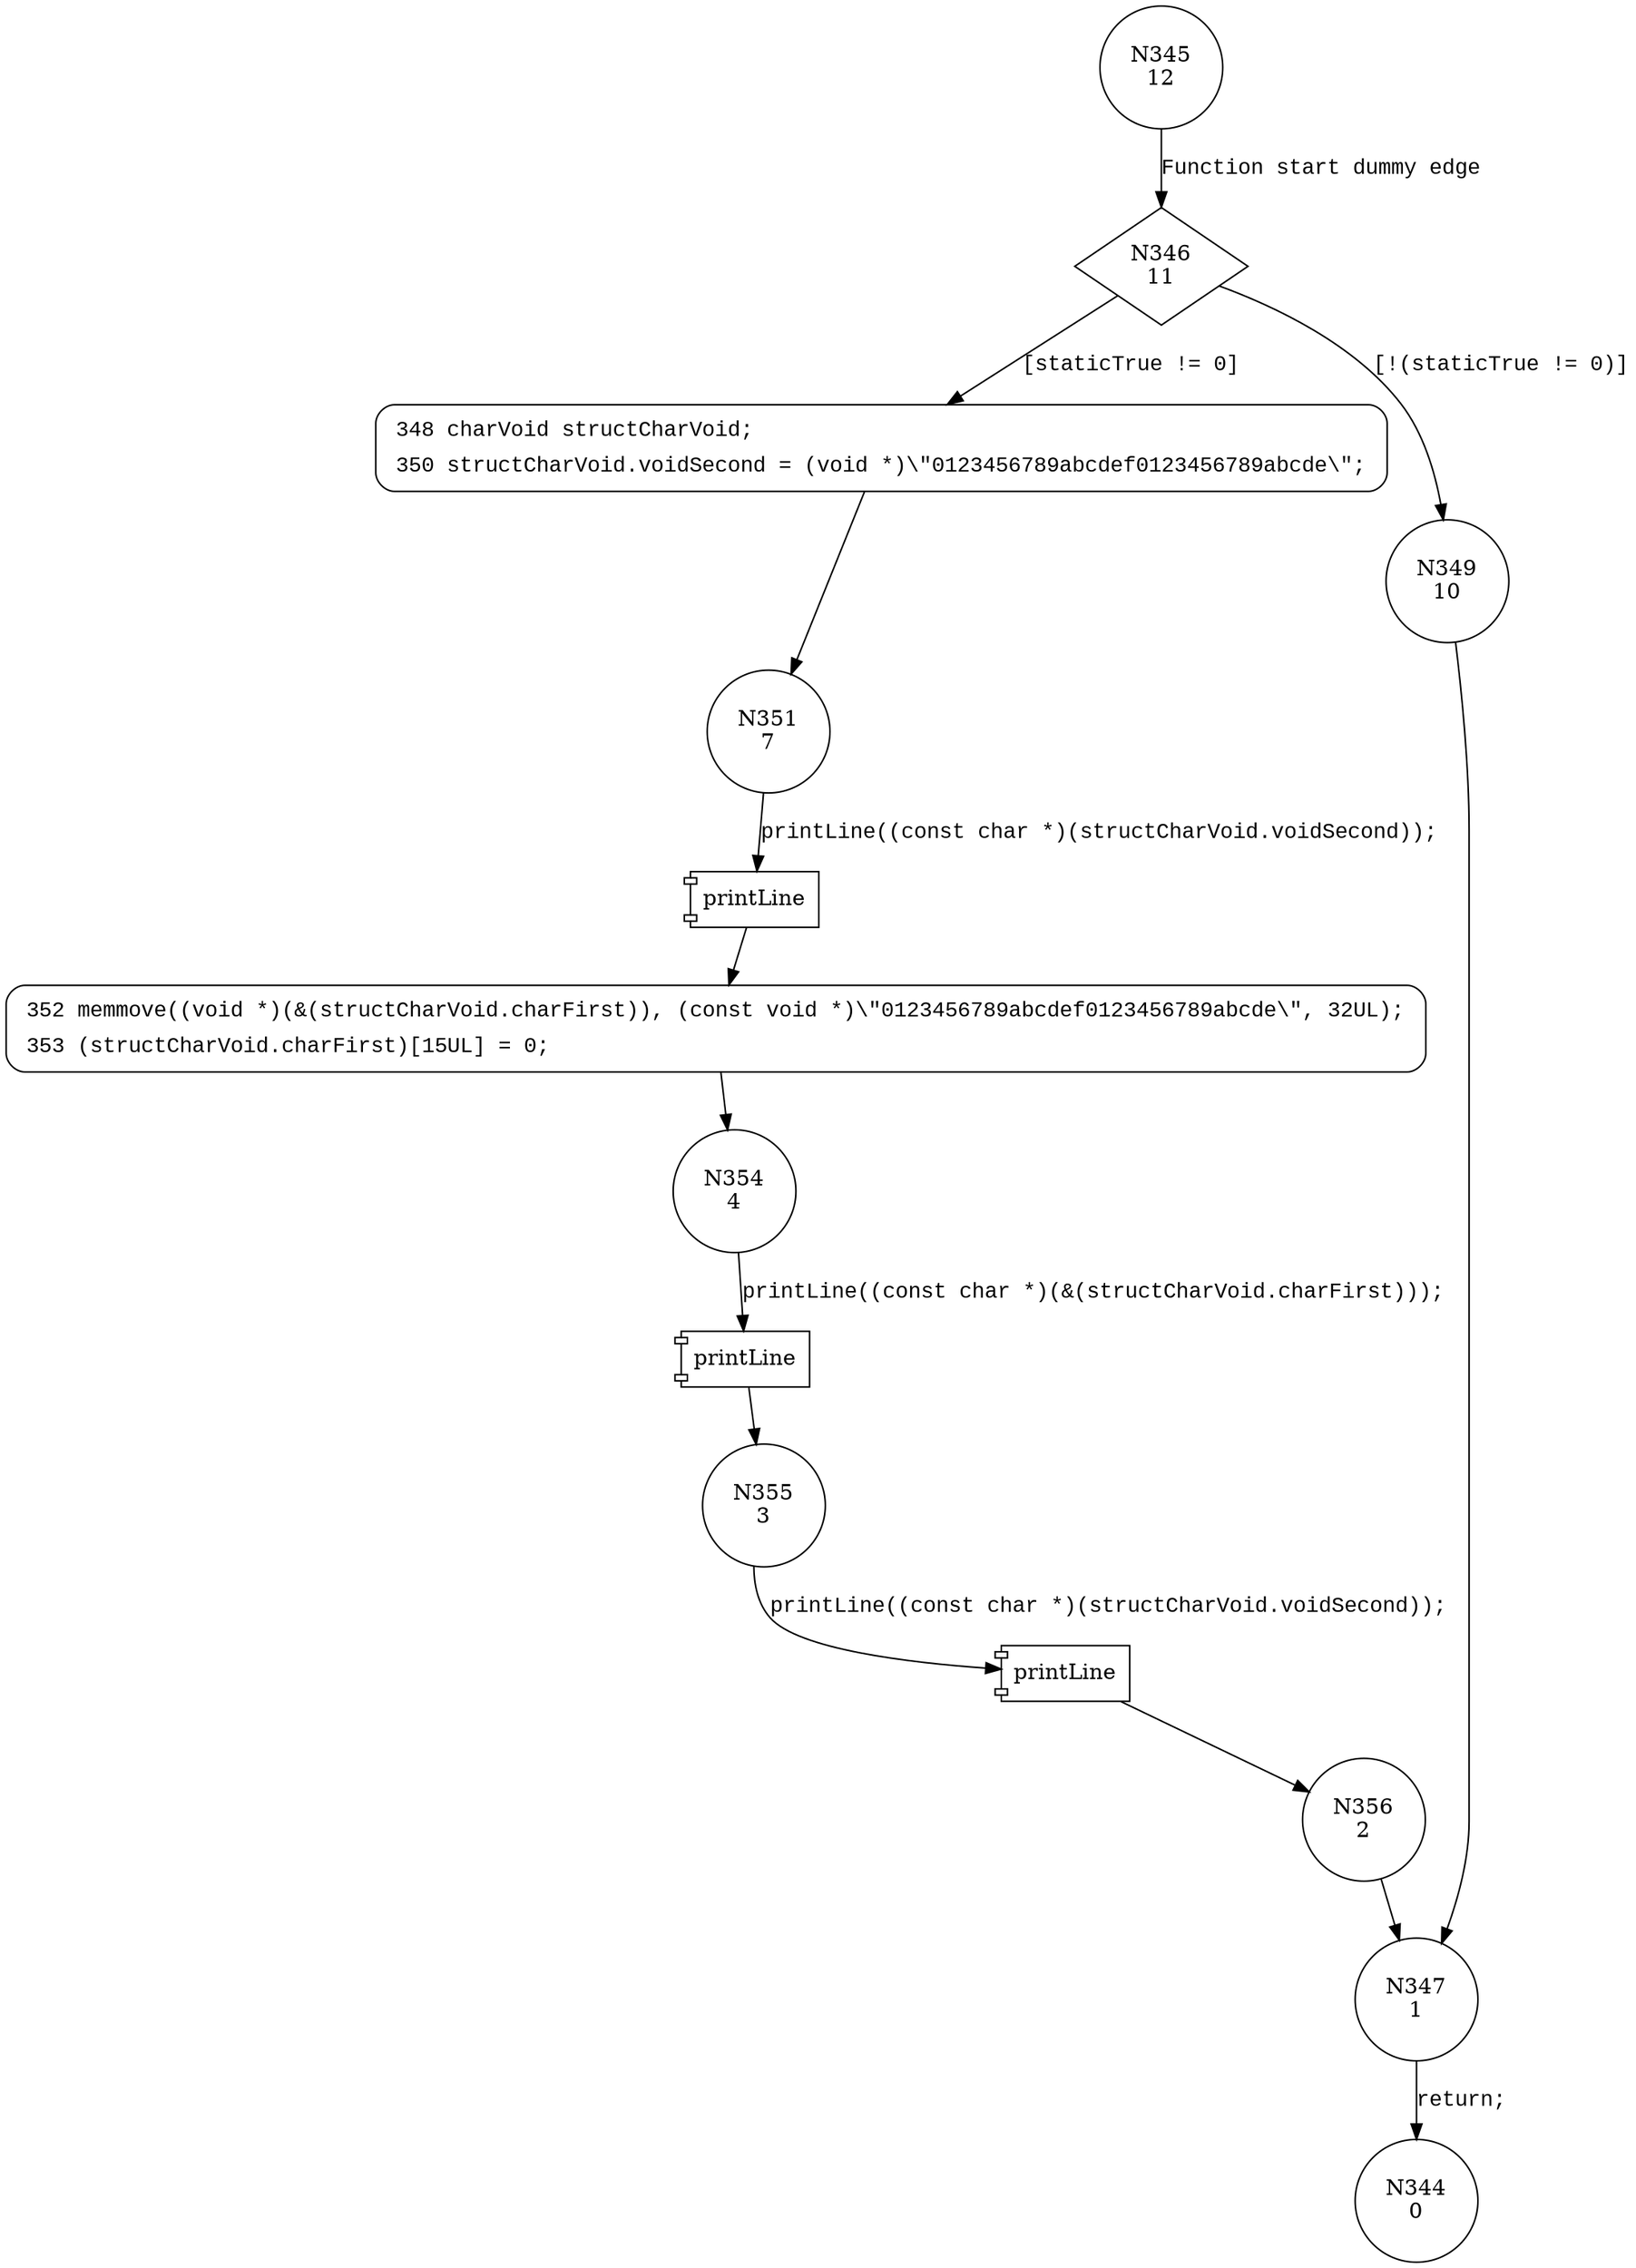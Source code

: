 digraph CWE121_Stack_Based_Buffer_Overflow__char_type_overrun_memmove_05_bad {
346 [shape="diamond" label="N346\n11"]
348 [shape="circle" label="N348\n9"]
349 [shape="circle" label="N349\n10"]
347 [shape="circle" label="N347\n1"]
344 [shape="circle" label="N344\n0"]
351 [shape="circle" label="N351\n7"]
352 [shape="circle" label="N352\n6"]
354 [shape="circle" label="N354\n4"]
355 [shape="circle" label="N355\n3"]
356 [shape="circle" label="N356\n2"]
345 [shape="circle" label="N345\n12"]
348 [style="filled,bold" penwidth="1" fillcolor="white" fontname="Courier New" shape="Mrecord" label=<<table border="0" cellborder="0" cellpadding="3" bgcolor="white"><tr><td align="right">348</td><td align="left">charVoid structCharVoid;</td></tr><tr><td align="right">350</td><td align="left">structCharVoid.voidSecond = (void *)\&quot;0123456789abcdef0123456789abcde\&quot;;</td></tr></table>>]
348 -> 351[label=""]
352 [style="filled,bold" penwidth="1" fillcolor="white" fontname="Courier New" shape="Mrecord" label=<<table border="0" cellborder="0" cellpadding="3" bgcolor="white"><tr><td align="right">352</td><td align="left">memmove((void *)(&amp;(structCharVoid.charFirst)), (const void *)\&quot;0123456789abcdef0123456789abcde\&quot;, 32UL);</td></tr><tr><td align="right">353</td><td align="left">(structCharVoid.charFirst)[15UL] = 0;</td></tr></table>>]
352 -> 354[label=""]
346 -> 348 [label="[staticTrue != 0]" fontname="Courier New"]
346 -> 349 [label="[!(staticTrue != 0)]" fontname="Courier New"]
347 -> 344 [label="return;" fontname="Courier New"]
100025 [shape="component" label="printLine"]
351 -> 100025 [label="printLine((const char *)(structCharVoid.voidSecond));" fontname="Courier New"]
100025 -> 352 [label="" fontname="Courier New"]
100026 [shape="component" label="printLine"]
354 -> 100026 [label="printLine((const char *)(&(structCharVoid.charFirst)));" fontname="Courier New"]
100026 -> 355 [label="" fontname="Courier New"]
100027 [shape="component" label="printLine"]
355 -> 100027 [label="printLine((const char *)(structCharVoid.voidSecond));" fontname="Courier New"]
100027 -> 356 [label="" fontname="Courier New"]
345 -> 346 [label="Function start dummy edge" fontname="Courier New"]
349 -> 347 [label="" fontname="Courier New"]
356 -> 347 [label="" fontname="Courier New"]
}